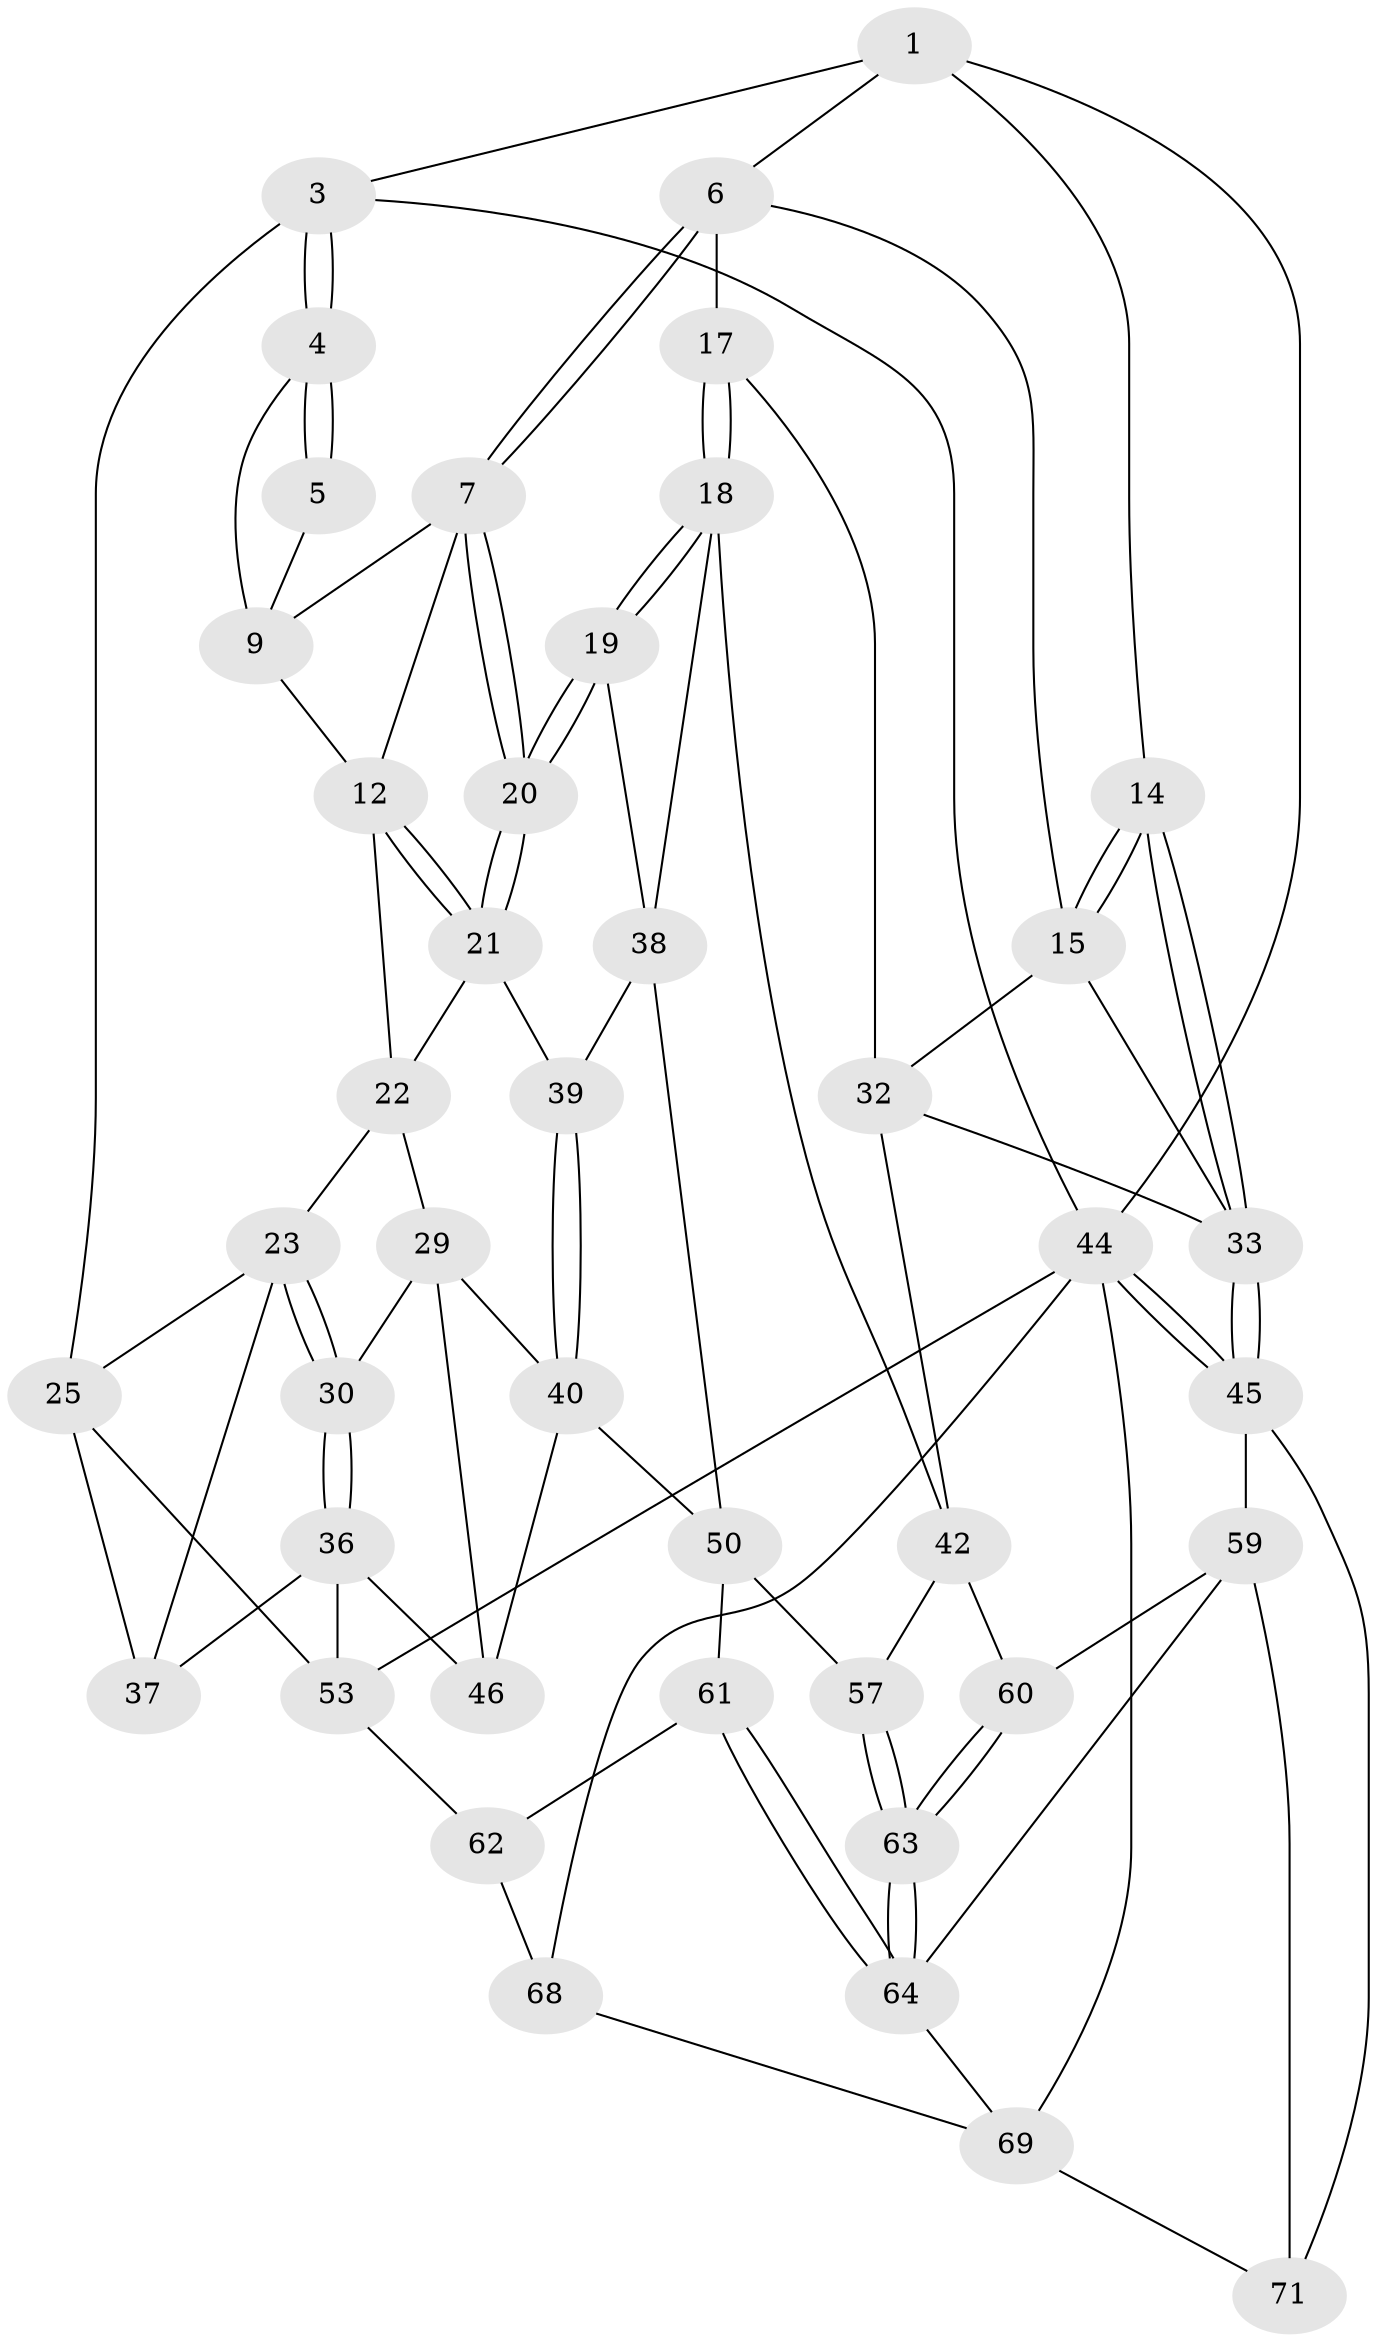 // original degree distribution, {3: 0.027777777777777776, 5: 0.4166666666666667, 6: 0.2638888888888889, 4: 0.2916666666666667}
// Generated by graph-tools (version 1.1) at 2025/11/02/27/25 16:11:59]
// undirected, 43 vertices, 98 edges
graph export_dot {
graph [start="1"]
  node [color=gray90,style=filled];
  1 [pos="+0.6307670378191057+0",super="+2"];
  3 [pos="+0+0",super="+26"];
  4 [pos="+0+0",super="+10"];
  5 [pos="+0.44371912141365893+0"];
  6 [pos="+0.628593452108876+0.17136410981638753",super="+16"];
  7 [pos="+0.573433058966463+0.22910855231198374",super="+8"];
  9 [pos="+0.3358916532844922+0.11259590809993492",super="+11"];
  12 [pos="+0.4372999493363774+0.34507763972529754",super="+13"];
  14 [pos="+1+0"];
  15 [pos="+1+0.17097259727503886",super="+31"];
  17 [pos="+0.7673977342032692+0.3865732024706494"];
  18 [pos="+0.698361086959575+0.4619290014997855",super="+43"];
  19 [pos="+0.5710544009766526+0.42928222818054984"];
  20 [pos="+0.5519692377983313+0.40841243530504595"];
  21 [pos="+0.48492054603803464+0.391459366388854",super="+27"];
  22 [pos="+0.24308337936116398+0.30992388885908745",super="+28"];
  23 [pos="+0.2425614381489695+0.31040947250286854",super="+24"];
  25 [pos="+0+0.28747849682687665",super="+48"];
  29 [pos="+0.33315844896392954+0.5034118767072038",super="+41"];
  30 [pos="+0.2777922427691572+0.5061197362244721"];
  32 [pos="+0.8977932277557976+0.32940017863219556",super="+35"];
  33 [pos="+1+0.7727390015474571",super="+34"];
  36 [pos="+0.1715234115082507+0.5579393635210541",super="+47"];
  37 [pos="+0.15234013944218722+0.4844283901322756"];
  38 [pos="+0.5614183495389155+0.44471020697033475",super="+49"];
  39 [pos="+0.4367152928700555+0.5378868575404995"];
  40 [pos="+0.3964808493058004+0.6097680071894191",super="+52"];
  42 [pos="+0.7384914708890749+0.5740832862494819",super="+56"];
  44 [pos="+1+1",super="+54"];
  45 [pos="+1+1",super="+58"];
  46 [pos="+0.1928793478047149+0.6023125442516342"];
  50 [pos="+0.4843501293573639+0.6972835127879493",super="+51"];
  53 [pos="+0+0.7695787232871276",super="+55"];
  57 [pos="+0.608694065483562+0.7543697392996108"];
  59 [pos="+0.7660039884209197+0.8034557615635693",super="+65"];
  60 [pos="+0.7518728226526658+0.7919558320202023"];
  61 [pos="+0.394811686743465+0.7733608967506463"];
  62 [pos="+0.3200976480085929+0.8018093545596003",super="+67"];
  63 [pos="+0.5817129115417876+0.9103214486512429"];
  64 [pos="+0.5544558867516158+0.9561417264594272",super="+66"];
  68 [pos="+0+1",super="+70"];
  69 [pos="+0.5472512270422893+1",super="+72"];
  71 [pos="+0.7307952580786058+0.916362665154615"];
  1 -- 6;
  1 -- 3;
  1 -- 44;
  1 -- 14;
  3 -- 4 [weight=2];
  3 -- 4;
  3 -- 25;
  3 -- 44;
  4 -- 5;
  4 -- 5;
  4 -- 9;
  5 -- 9;
  6 -- 7;
  6 -- 7;
  6 -- 17;
  6 -- 15;
  7 -- 20;
  7 -- 20;
  7 -- 9;
  7 -- 12;
  9 -- 12;
  12 -- 21;
  12 -- 21;
  12 -- 22;
  14 -- 15;
  14 -- 15;
  14 -- 33;
  14 -- 33;
  15 -- 32;
  15 -- 33;
  17 -- 18;
  17 -- 18;
  17 -- 32;
  18 -- 19;
  18 -- 19;
  18 -- 42;
  18 -- 38;
  19 -- 20;
  19 -- 20;
  19 -- 38;
  20 -- 21;
  20 -- 21;
  21 -- 39;
  21 -- 22;
  22 -- 23;
  22 -- 29;
  23 -- 30;
  23 -- 30;
  23 -- 25;
  23 -- 37;
  25 -- 53;
  25 -- 37;
  29 -- 30;
  29 -- 40;
  29 -- 46;
  30 -- 36;
  30 -- 36;
  32 -- 42;
  32 -- 33;
  33 -- 45;
  33 -- 45;
  36 -- 37;
  36 -- 53;
  36 -- 46;
  38 -- 39;
  38 -- 50;
  39 -- 40;
  39 -- 40;
  40 -- 46;
  40 -- 50;
  42 -- 57;
  42 -- 60;
  44 -- 45;
  44 -- 45;
  44 -- 69;
  44 -- 53;
  44 -- 68;
  45 -- 59;
  45 -- 71;
  50 -- 57;
  50 -- 61;
  53 -- 62;
  57 -- 63;
  57 -- 63;
  59 -- 60;
  59 -- 64;
  59 -- 71;
  60 -- 63;
  60 -- 63;
  61 -- 62;
  61 -- 64;
  61 -- 64;
  62 -- 68 [weight=2];
  63 -- 64;
  63 -- 64;
  64 -- 69;
  68 -- 69;
  69 -- 71;
}
